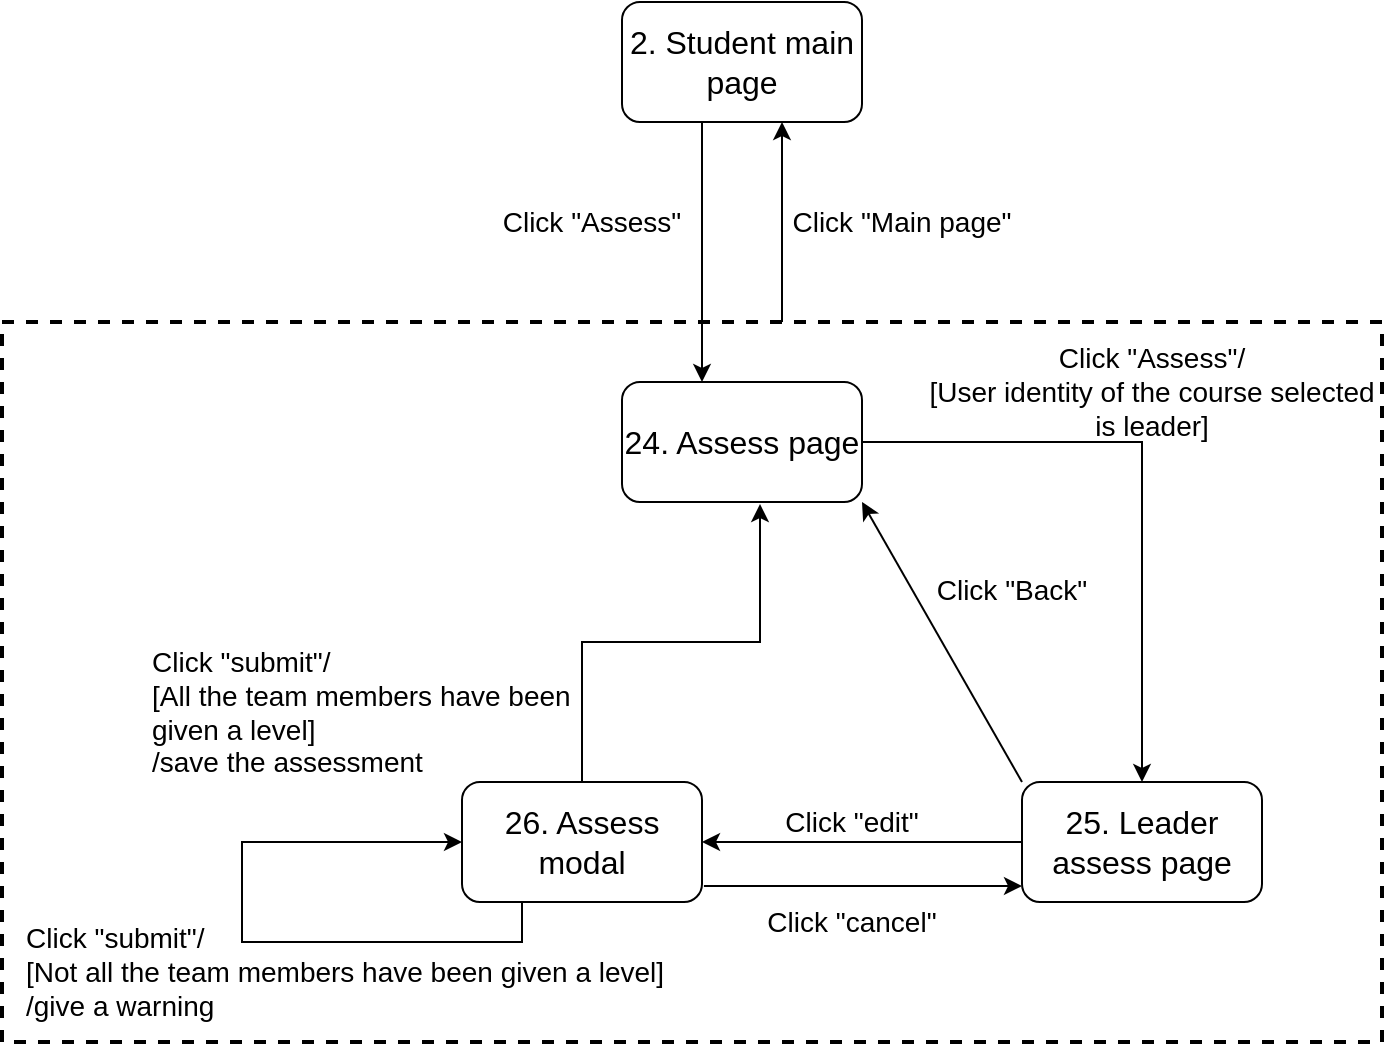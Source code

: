 <mxfile version="12.6.5" type="device"><diagram id="9cNb63GYpm3jeuVMOTZp" name="Page-1"><mxGraphModel dx="1086" dy="806" grid="1" gridSize="10" guides="1" tooltips="1" connect="1" arrows="1" fold="1" page="1" pageScale="1" pageWidth="1169" pageHeight="827" math="0" shadow="0"><root><mxCell id="0"/><mxCell id="1" parent="0"/><mxCell id="n5BIogLnftClgNQ3u1JX-2" value="" style="rounded=0;whiteSpace=wrap;html=1;dashed=1;strokeWidth=2;fillColor=none;" parent="1" vertex="1"><mxGeometry x="180" y="280" width="690" height="360" as="geometry"/></mxCell><mxCell id="beH91mp-QMFKozPDrU2N-3" style="edgeStyle=orthogonalEdgeStyle;rounded=0;orthogonalLoop=1;jettySize=auto;html=1;" parent="1" source="beH91mp-QMFKozPDrU2N-1" target="beH91mp-QMFKozPDrU2N-2" edge="1"><mxGeometry relative="1" as="geometry"><Array as="points"><mxPoint x="530" y="260"/><mxPoint x="530" y="260"/></Array></mxGeometry></mxCell><mxCell id="beH91mp-QMFKozPDrU2N-1" value="&lt;font size=&quot;3&quot;&gt;2. Student main page&lt;/font&gt;" style="rounded=1;whiteSpace=wrap;html=1;" parent="1" vertex="1"><mxGeometry x="490" y="120" width="120" height="60" as="geometry"/></mxCell><mxCell id="beH91mp-QMFKozPDrU2N-7" style="edgeStyle=orthogonalEdgeStyle;rounded=0;orthogonalLoop=1;jettySize=auto;html=1;exitX=1;exitY=0.5;exitDx=0;exitDy=0;entryX=0.5;entryY=0;entryDx=0;entryDy=0;" parent="1" source="beH91mp-QMFKozPDrU2N-2" target="beH91mp-QMFKozPDrU2N-6" edge="1"><mxGeometry relative="1" as="geometry"/></mxCell><mxCell id="beH91mp-QMFKozPDrU2N-9" style="edgeStyle=orthogonalEdgeStyle;rounded=0;orthogonalLoop=1;jettySize=auto;html=1;" parent="1" source="n5BIogLnftClgNQ3u1JX-2" target="beH91mp-QMFKozPDrU2N-1" edge="1"><mxGeometry relative="1" as="geometry"><Array as="points"><mxPoint x="570" y="230"/><mxPoint x="570" y="230"/></Array></mxGeometry></mxCell><mxCell id="beH91mp-QMFKozPDrU2N-2" value="&lt;font size=&quot;3&quot;&gt;24. Assess page&lt;/font&gt;" style="rounded=1;whiteSpace=wrap;html=1;" parent="1" vertex="1"><mxGeometry x="490" y="310" width="120" height="60" as="geometry"/></mxCell><mxCell id="beH91mp-QMFKozPDrU2N-4" value="&lt;font style=&quot;font-size: 14px&quot;&gt;Click &quot;Assess&quot;/&lt;br&gt;[User identity of the course selected is leader]&lt;br&gt;&lt;/font&gt;" style="text;html=1;strokeColor=none;fillColor=none;align=center;verticalAlign=middle;whiteSpace=wrap;rounded=0;" parent="1" vertex="1"><mxGeometry x="640" y="290" width="230" height="50" as="geometry"/></mxCell><mxCell id="beH91mp-QMFKozPDrU2N-5" value="&lt;font style=&quot;font-size: 14px&quot;&gt;Click &quot;Assess&quot;&lt;br&gt;&lt;/font&gt;" style="text;html=1;strokeColor=none;fillColor=none;align=center;verticalAlign=middle;whiteSpace=wrap;rounded=0;" parent="1" vertex="1"><mxGeometry x="420" y="220" width="110" height="20" as="geometry"/></mxCell><mxCell id="beH91mp-QMFKozPDrU2N-11" style="rounded=0;orthogonalLoop=1;jettySize=auto;html=1;exitX=0;exitY=0;exitDx=0;exitDy=0;entryX=1;entryY=1;entryDx=0;entryDy=0;" parent="1" source="beH91mp-QMFKozPDrU2N-6" target="beH91mp-QMFKozPDrU2N-2" edge="1"><mxGeometry relative="1" as="geometry"/></mxCell><mxCell id="beH91mp-QMFKozPDrU2N-15" style="edgeStyle=none;rounded=0;orthogonalLoop=1;jettySize=auto;html=1;exitX=0;exitY=0.5;exitDx=0;exitDy=0;" parent="1" source="beH91mp-QMFKozPDrU2N-6" target="beH91mp-QMFKozPDrU2N-14" edge="1"><mxGeometry relative="1" as="geometry"/></mxCell><mxCell id="beH91mp-QMFKozPDrU2N-6" value="&lt;font size=&quot;3&quot;&gt;25. Leader assess page&lt;/font&gt;" style="rounded=1;whiteSpace=wrap;html=1;" parent="1" vertex="1"><mxGeometry x="690" y="510" width="120" height="60" as="geometry"/></mxCell><mxCell id="beH91mp-QMFKozPDrU2N-12" value="&lt;font style=&quot;font-size: 14px&quot;&gt;Click &quot;Back&quot;&lt;br&gt;&lt;/font&gt;" style="text;html=1;strokeColor=none;fillColor=none;align=center;verticalAlign=middle;whiteSpace=wrap;rounded=0;" parent="1" vertex="1"><mxGeometry x="570" y="404" width="230" height="20" as="geometry"/></mxCell><mxCell id="beH91mp-QMFKozPDrU2N-13" value="&lt;font style=&quot;font-size: 14px&quot;&gt;Click &quot;edit&quot;&lt;br&gt;&lt;/font&gt;" style="text;html=1;strokeColor=none;fillColor=none;align=center;verticalAlign=middle;whiteSpace=wrap;rounded=0;" parent="1" vertex="1"><mxGeometry x="490" y="520" width="230" height="20" as="geometry"/></mxCell><mxCell id="beH91mp-QMFKozPDrU2N-18" style="edgeStyle=orthogonalEdgeStyle;rounded=0;orthogonalLoop=1;jettySize=auto;html=1;exitX=0.5;exitY=0;exitDx=0;exitDy=0;entryX=0.575;entryY=1.017;entryDx=0;entryDy=0;entryPerimeter=0;" parent="1" source="beH91mp-QMFKozPDrU2N-14" target="beH91mp-QMFKozPDrU2N-2" edge="1"><mxGeometry relative="1" as="geometry"/></mxCell><mxCell id="beH91mp-QMFKozPDrU2N-14" value="&lt;font size=&quot;3&quot;&gt;26. Assess modal&lt;/font&gt;" style="rounded=1;whiteSpace=wrap;html=1;" parent="1" vertex="1"><mxGeometry x="410" y="510" width="120" height="60" as="geometry"/></mxCell><mxCell id="beH91mp-QMFKozPDrU2N-19" value="&lt;font style=&quot;font-size: 14px&quot;&gt;Click &quot;submit&quot;/&lt;br&gt;[All the team members have been given a level]&lt;br&gt;&lt;div&gt;&lt;span&gt;/save the assessment&lt;/span&gt;&lt;/div&gt;&lt;/font&gt;" style="text;html=1;strokeColor=none;fillColor=none;align=left;verticalAlign=middle;whiteSpace=wrap;rounded=0;" parent="1" vertex="1"><mxGeometry x="252.5" y="440" width="215" height="70" as="geometry"/></mxCell><mxCell id="beH91mp-QMFKozPDrU2N-20" style="edgeStyle=orthogonalEdgeStyle;rounded=0;orthogonalLoop=1;jettySize=auto;html=1;exitX=0.25;exitY=1;exitDx=0;exitDy=0;entryX=0;entryY=0.5;entryDx=0;entryDy=0;" parent="1" source="beH91mp-QMFKozPDrU2N-14" target="beH91mp-QMFKozPDrU2N-14" edge="1"><mxGeometry relative="1" as="geometry"><Array as="points"><mxPoint x="440" y="590"/><mxPoint x="300" y="590"/><mxPoint x="300" y="540"/></Array></mxGeometry></mxCell><mxCell id="beH91mp-QMFKozPDrU2N-21" value="&lt;font style=&quot;font-size: 14px&quot;&gt;Click &quot;submit&quot;/&lt;br&gt;[Not all the team members have been given a level]&lt;br&gt;/give a warning&lt;br&gt;&lt;/font&gt;" style="text;html=1;strokeColor=none;fillColor=none;align=left;verticalAlign=middle;whiteSpace=wrap;rounded=0;" parent="1" vertex="1"><mxGeometry x="190" y="580" width="340" height="50" as="geometry"/></mxCell><mxCell id="3ioIiIedjbI107tWcmUo-1" style="edgeStyle=orthogonalEdgeStyle;rounded=0;orthogonalLoop=1;jettySize=auto;html=1;exitX=1.008;exitY=0.867;exitDx=0;exitDy=0;exitPerimeter=0;" parent="1" source="beH91mp-QMFKozPDrU2N-14" edge="1"><mxGeometry relative="1" as="geometry"><Array as="points"><mxPoint x="690" y="562"/></Array><mxPoint x="690" y="562" as="targetPoint"/></mxGeometry></mxCell><mxCell id="3ioIiIedjbI107tWcmUo-2" value="&lt;font style=&quot;font-size: 14px&quot;&gt;Click &quot;cancel&quot;&lt;br&gt;&lt;/font&gt;" style="text;html=1;strokeColor=none;fillColor=none;align=center;verticalAlign=middle;whiteSpace=wrap;rounded=0;" parent="1" vertex="1"><mxGeometry x="490" y="570" width="230" height="20" as="geometry"/></mxCell><mxCell id="n5BIogLnftClgNQ3u1JX-1" value="&lt;font style=&quot;font-size: 14px&quot;&gt;Click &quot;Main page&quot;&lt;br&gt;&lt;/font&gt;" style="text;html=1;strokeColor=none;fillColor=none;align=center;verticalAlign=middle;whiteSpace=wrap;rounded=0;" parent="1" vertex="1"><mxGeometry x="570" y="220" width="120" height="20" as="geometry"/></mxCell></root></mxGraphModel></diagram></mxfile>